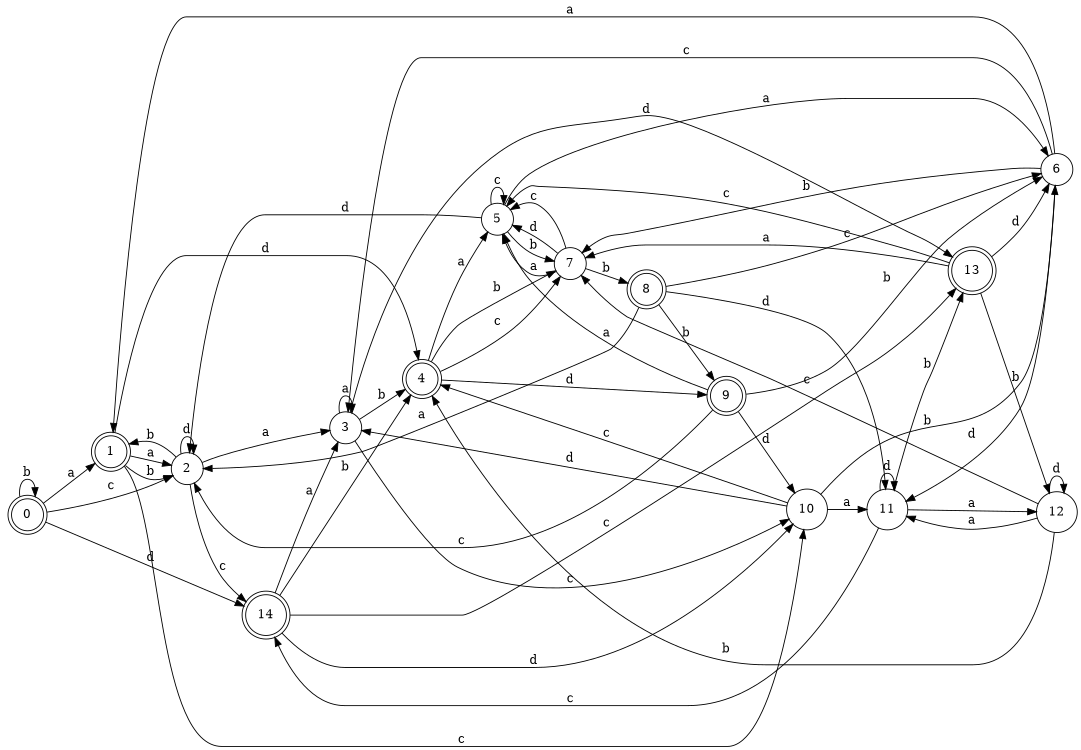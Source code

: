 digraph n12_8 {
__start0 [label="" shape="none"];

rankdir=LR;
size="8,5";

s0 [style="rounded,filled", color="black", fillcolor="white" shape="doublecircle", label="0"];
s1 [style="rounded,filled", color="black", fillcolor="white" shape="doublecircle", label="1"];
s2 [style="filled", color="black", fillcolor="white" shape="circle", label="2"];
s3 [style="filled", color="black", fillcolor="white" shape="circle", label="3"];
s4 [style="rounded,filled", color="black", fillcolor="white" shape="doublecircle", label="4"];
s5 [style="filled", color="black", fillcolor="white" shape="circle", label="5"];
s6 [style="filled", color="black", fillcolor="white" shape="circle", label="6"];
s7 [style="filled", color="black", fillcolor="white" shape="circle", label="7"];
s8 [style="rounded,filled", color="black", fillcolor="white" shape="doublecircle", label="8"];
s9 [style="rounded,filled", color="black", fillcolor="white" shape="doublecircle", label="9"];
s10 [style="filled", color="black", fillcolor="white" shape="circle", label="10"];
s11 [style="filled", color="black", fillcolor="white" shape="circle", label="11"];
s12 [style="filled", color="black", fillcolor="white" shape="circle", label="12"];
s13 [style="rounded,filled", color="black", fillcolor="white" shape="doublecircle", label="13"];
s14 [style="rounded,filled", color="black", fillcolor="white" shape="doublecircle", label="14"];
s0 -> s1 [label="a"];
s0 -> s0 [label="b"];
s0 -> s2 [label="c"];
s0 -> s14 [label="d"];
s1 -> s2 [label="a"];
s1 -> s2 [label="b"];
s1 -> s10 [label="c"];
s1 -> s4 [label="d"];
s2 -> s3 [label="a"];
s2 -> s1 [label="b"];
s2 -> s14 [label="c"];
s2 -> s2 [label="d"];
s3 -> s3 [label="a"];
s3 -> s4 [label="b"];
s3 -> s10 [label="c"];
s3 -> s13 [label="d"];
s4 -> s5 [label="a"];
s4 -> s7 [label="b"];
s4 -> s7 [label="c"];
s4 -> s9 [label="d"];
s5 -> s6 [label="a"];
s5 -> s7 [label="b"];
s5 -> s5 [label="c"];
s5 -> s2 [label="d"];
s6 -> s1 [label="a"];
s6 -> s7 [label="b"];
s6 -> s3 [label="c"];
s6 -> s11 [label="d"];
s7 -> s5 [label="a"];
s7 -> s8 [label="b"];
s7 -> s5 [label="c"];
s7 -> s5 [label="d"];
s8 -> s2 [label="a"];
s8 -> s9 [label="b"];
s8 -> s6 [label="c"];
s8 -> s11 [label="d"];
s9 -> s5 [label="a"];
s9 -> s6 [label="b"];
s9 -> s2 [label="c"];
s9 -> s10 [label="d"];
s10 -> s11 [label="a"];
s10 -> s6 [label="b"];
s10 -> s4 [label="c"];
s10 -> s3 [label="d"];
s11 -> s12 [label="a"];
s11 -> s13 [label="b"];
s11 -> s14 [label="c"];
s11 -> s11 [label="d"];
s12 -> s11 [label="a"];
s12 -> s4 [label="b"];
s12 -> s7 [label="c"];
s12 -> s12 [label="d"];
s13 -> s7 [label="a"];
s13 -> s12 [label="b"];
s13 -> s5 [label="c"];
s13 -> s6 [label="d"];
s14 -> s3 [label="a"];
s14 -> s4 [label="b"];
s14 -> s13 [label="c"];
s14 -> s10 [label="d"];

}